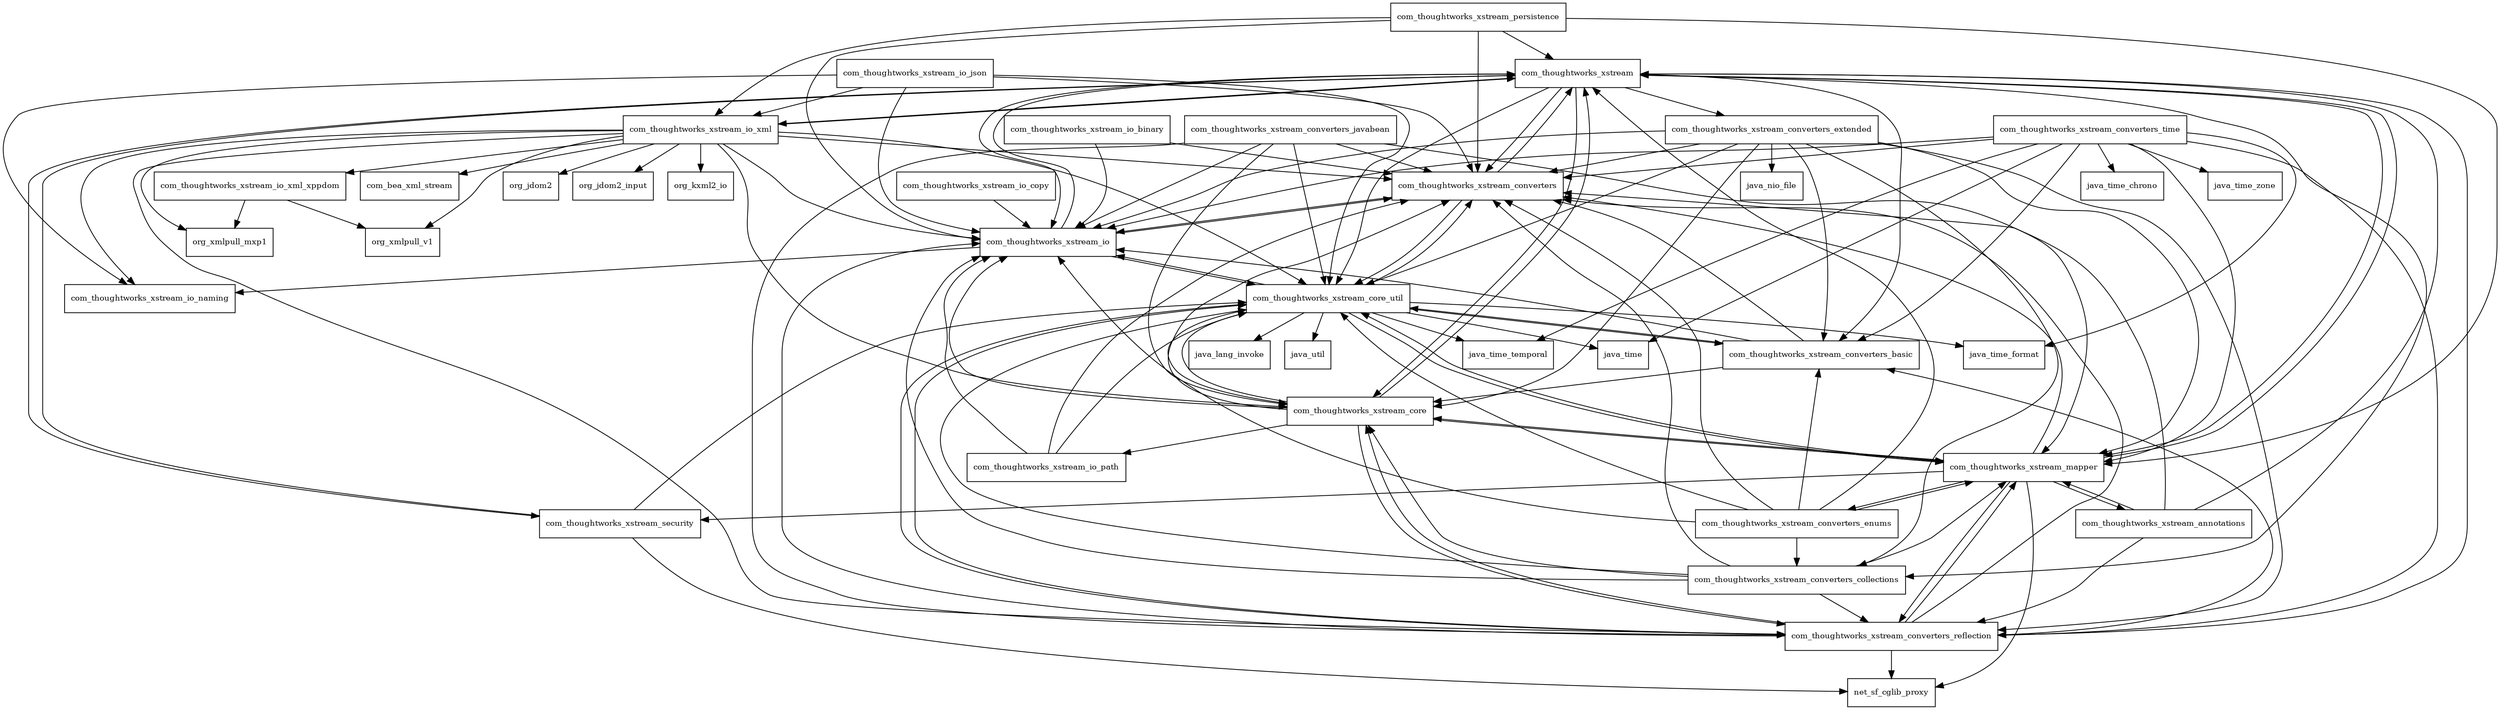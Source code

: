 digraph xstream_1_4_11_1_package_dependencies {
  node [shape = box, fontsize=10.0];
  com_thoughtworks_xstream -> com_thoughtworks_xstream_converters;
  com_thoughtworks_xstream -> com_thoughtworks_xstream_converters_basic;
  com_thoughtworks_xstream -> com_thoughtworks_xstream_converters_collections;
  com_thoughtworks_xstream -> com_thoughtworks_xstream_converters_extended;
  com_thoughtworks_xstream -> com_thoughtworks_xstream_converters_reflection;
  com_thoughtworks_xstream -> com_thoughtworks_xstream_core;
  com_thoughtworks_xstream -> com_thoughtworks_xstream_core_util;
  com_thoughtworks_xstream -> com_thoughtworks_xstream_io;
  com_thoughtworks_xstream -> com_thoughtworks_xstream_io_xml;
  com_thoughtworks_xstream -> com_thoughtworks_xstream_mapper;
  com_thoughtworks_xstream -> com_thoughtworks_xstream_security;
  com_thoughtworks_xstream_annotations -> com_thoughtworks_xstream;
  com_thoughtworks_xstream_annotations -> com_thoughtworks_xstream_converters;
  com_thoughtworks_xstream_annotations -> com_thoughtworks_xstream_converters_reflection;
  com_thoughtworks_xstream_annotations -> com_thoughtworks_xstream_mapper;
  com_thoughtworks_xstream_converters -> com_thoughtworks_xstream;
  com_thoughtworks_xstream_converters -> com_thoughtworks_xstream_core_util;
  com_thoughtworks_xstream_converters -> com_thoughtworks_xstream_io;
  com_thoughtworks_xstream_converters_basic -> com_thoughtworks_xstream_converters;
  com_thoughtworks_xstream_converters_basic -> com_thoughtworks_xstream_core;
  com_thoughtworks_xstream_converters_basic -> com_thoughtworks_xstream_core_util;
  com_thoughtworks_xstream_converters_basic -> com_thoughtworks_xstream_io;
  com_thoughtworks_xstream_converters_collections -> com_thoughtworks_xstream_converters;
  com_thoughtworks_xstream_converters_collections -> com_thoughtworks_xstream_converters_reflection;
  com_thoughtworks_xstream_converters_collections -> com_thoughtworks_xstream_core;
  com_thoughtworks_xstream_converters_collections -> com_thoughtworks_xstream_core_util;
  com_thoughtworks_xstream_converters_collections -> com_thoughtworks_xstream_io;
  com_thoughtworks_xstream_converters_collections -> com_thoughtworks_xstream_mapper;
  com_thoughtworks_xstream_converters_enums -> com_thoughtworks_xstream;
  com_thoughtworks_xstream_converters_enums -> com_thoughtworks_xstream_converters;
  com_thoughtworks_xstream_converters_enums -> com_thoughtworks_xstream_converters_basic;
  com_thoughtworks_xstream_converters_enums -> com_thoughtworks_xstream_converters_collections;
  com_thoughtworks_xstream_converters_enums -> com_thoughtworks_xstream_core_util;
  com_thoughtworks_xstream_converters_enums -> com_thoughtworks_xstream_io;
  com_thoughtworks_xstream_converters_enums -> com_thoughtworks_xstream_mapper;
  com_thoughtworks_xstream_converters_extended -> com_thoughtworks_xstream_converters;
  com_thoughtworks_xstream_converters_extended -> com_thoughtworks_xstream_converters_basic;
  com_thoughtworks_xstream_converters_extended -> com_thoughtworks_xstream_converters_collections;
  com_thoughtworks_xstream_converters_extended -> com_thoughtworks_xstream_converters_reflection;
  com_thoughtworks_xstream_converters_extended -> com_thoughtworks_xstream_core;
  com_thoughtworks_xstream_converters_extended -> com_thoughtworks_xstream_core_util;
  com_thoughtworks_xstream_converters_extended -> com_thoughtworks_xstream_io;
  com_thoughtworks_xstream_converters_extended -> com_thoughtworks_xstream_mapper;
  com_thoughtworks_xstream_converters_extended -> java_nio_file;
  com_thoughtworks_xstream_converters_javabean -> com_thoughtworks_xstream_converters;
  com_thoughtworks_xstream_converters_javabean -> com_thoughtworks_xstream_converters_reflection;
  com_thoughtworks_xstream_converters_javabean -> com_thoughtworks_xstream_core;
  com_thoughtworks_xstream_converters_javabean -> com_thoughtworks_xstream_core_util;
  com_thoughtworks_xstream_converters_javabean -> com_thoughtworks_xstream_io;
  com_thoughtworks_xstream_converters_javabean -> com_thoughtworks_xstream_mapper;
  com_thoughtworks_xstream_converters_reflection -> com_thoughtworks_xstream_converters;
  com_thoughtworks_xstream_converters_reflection -> com_thoughtworks_xstream_converters_basic;
  com_thoughtworks_xstream_converters_reflection -> com_thoughtworks_xstream_core;
  com_thoughtworks_xstream_converters_reflection -> com_thoughtworks_xstream_core_util;
  com_thoughtworks_xstream_converters_reflection -> com_thoughtworks_xstream_io;
  com_thoughtworks_xstream_converters_reflection -> com_thoughtworks_xstream_mapper;
  com_thoughtworks_xstream_converters_reflection -> net_sf_cglib_proxy;
  com_thoughtworks_xstream_converters_time -> com_thoughtworks_xstream_converters;
  com_thoughtworks_xstream_converters_time -> com_thoughtworks_xstream_converters_basic;
  com_thoughtworks_xstream_converters_time -> com_thoughtworks_xstream_converters_reflection;
  com_thoughtworks_xstream_converters_time -> com_thoughtworks_xstream_io;
  com_thoughtworks_xstream_converters_time -> com_thoughtworks_xstream_mapper;
  com_thoughtworks_xstream_converters_time -> java_time;
  com_thoughtworks_xstream_converters_time -> java_time_chrono;
  com_thoughtworks_xstream_converters_time -> java_time_format;
  com_thoughtworks_xstream_converters_time -> java_time_temporal;
  com_thoughtworks_xstream_converters_time -> java_time_zone;
  com_thoughtworks_xstream_core -> com_thoughtworks_xstream;
  com_thoughtworks_xstream_core -> com_thoughtworks_xstream_converters;
  com_thoughtworks_xstream_core -> com_thoughtworks_xstream_converters_reflection;
  com_thoughtworks_xstream_core -> com_thoughtworks_xstream_core_util;
  com_thoughtworks_xstream_core -> com_thoughtworks_xstream_io;
  com_thoughtworks_xstream_core -> com_thoughtworks_xstream_io_path;
  com_thoughtworks_xstream_core -> com_thoughtworks_xstream_mapper;
  com_thoughtworks_xstream_core_util -> com_thoughtworks_xstream_converters;
  com_thoughtworks_xstream_core_util -> com_thoughtworks_xstream_converters_basic;
  com_thoughtworks_xstream_core_util -> com_thoughtworks_xstream_converters_reflection;
  com_thoughtworks_xstream_core_util -> com_thoughtworks_xstream_core;
  com_thoughtworks_xstream_core_util -> com_thoughtworks_xstream_io;
  com_thoughtworks_xstream_core_util -> com_thoughtworks_xstream_mapper;
  com_thoughtworks_xstream_core_util -> java_lang_invoke;
  com_thoughtworks_xstream_core_util -> java_time;
  com_thoughtworks_xstream_core_util -> java_time_format;
  com_thoughtworks_xstream_core_util -> java_time_temporal;
  com_thoughtworks_xstream_core_util -> java_util;
  com_thoughtworks_xstream_io -> com_thoughtworks_xstream;
  com_thoughtworks_xstream_io -> com_thoughtworks_xstream_converters;
  com_thoughtworks_xstream_io -> com_thoughtworks_xstream_core_util;
  com_thoughtworks_xstream_io -> com_thoughtworks_xstream_io_naming;
  com_thoughtworks_xstream_io_binary -> com_thoughtworks_xstream_converters;
  com_thoughtworks_xstream_io_binary -> com_thoughtworks_xstream_io;
  com_thoughtworks_xstream_io_copy -> com_thoughtworks_xstream_io;
  com_thoughtworks_xstream_io_json -> com_thoughtworks_xstream_converters;
  com_thoughtworks_xstream_io_json -> com_thoughtworks_xstream_core_util;
  com_thoughtworks_xstream_io_json -> com_thoughtworks_xstream_io;
  com_thoughtworks_xstream_io_json -> com_thoughtworks_xstream_io_naming;
  com_thoughtworks_xstream_io_json -> com_thoughtworks_xstream_io_xml;
  com_thoughtworks_xstream_io_path -> com_thoughtworks_xstream_converters;
  com_thoughtworks_xstream_io_path -> com_thoughtworks_xstream_core_util;
  com_thoughtworks_xstream_io_path -> com_thoughtworks_xstream_io;
  com_thoughtworks_xstream_io_xml -> com_bea_xml_stream;
  com_thoughtworks_xstream_io_xml -> com_thoughtworks_xstream;
  com_thoughtworks_xstream_io_xml -> com_thoughtworks_xstream_converters;
  com_thoughtworks_xstream_io_xml -> com_thoughtworks_xstream_converters_reflection;
  com_thoughtworks_xstream_io_xml -> com_thoughtworks_xstream_core;
  com_thoughtworks_xstream_io_xml -> com_thoughtworks_xstream_core_util;
  com_thoughtworks_xstream_io_xml -> com_thoughtworks_xstream_io;
  com_thoughtworks_xstream_io_xml -> com_thoughtworks_xstream_io_naming;
  com_thoughtworks_xstream_io_xml -> com_thoughtworks_xstream_io_xml_xppdom;
  com_thoughtworks_xstream_io_xml -> org_jdom2;
  com_thoughtworks_xstream_io_xml -> org_jdom2_input;
  com_thoughtworks_xstream_io_xml -> org_kxml2_io;
  com_thoughtworks_xstream_io_xml -> org_xmlpull_mxp1;
  com_thoughtworks_xstream_io_xml -> org_xmlpull_v1;
  com_thoughtworks_xstream_io_xml_xppdom -> org_xmlpull_mxp1;
  com_thoughtworks_xstream_io_xml_xppdom -> org_xmlpull_v1;
  com_thoughtworks_xstream_mapper -> com_thoughtworks_xstream;
  com_thoughtworks_xstream_mapper -> com_thoughtworks_xstream_annotations;
  com_thoughtworks_xstream_mapper -> com_thoughtworks_xstream_converters;
  com_thoughtworks_xstream_mapper -> com_thoughtworks_xstream_converters_enums;
  com_thoughtworks_xstream_mapper -> com_thoughtworks_xstream_converters_reflection;
  com_thoughtworks_xstream_mapper -> com_thoughtworks_xstream_core;
  com_thoughtworks_xstream_mapper -> com_thoughtworks_xstream_core_util;
  com_thoughtworks_xstream_mapper -> com_thoughtworks_xstream_security;
  com_thoughtworks_xstream_mapper -> net_sf_cglib_proxy;
  com_thoughtworks_xstream_persistence -> com_thoughtworks_xstream;
  com_thoughtworks_xstream_persistence -> com_thoughtworks_xstream_converters;
  com_thoughtworks_xstream_persistence -> com_thoughtworks_xstream_io;
  com_thoughtworks_xstream_persistence -> com_thoughtworks_xstream_io_xml;
  com_thoughtworks_xstream_persistence -> com_thoughtworks_xstream_mapper;
  com_thoughtworks_xstream_security -> com_thoughtworks_xstream;
  com_thoughtworks_xstream_security -> com_thoughtworks_xstream_core_util;
  com_thoughtworks_xstream_security -> net_sf_cglib_proxy;
}
